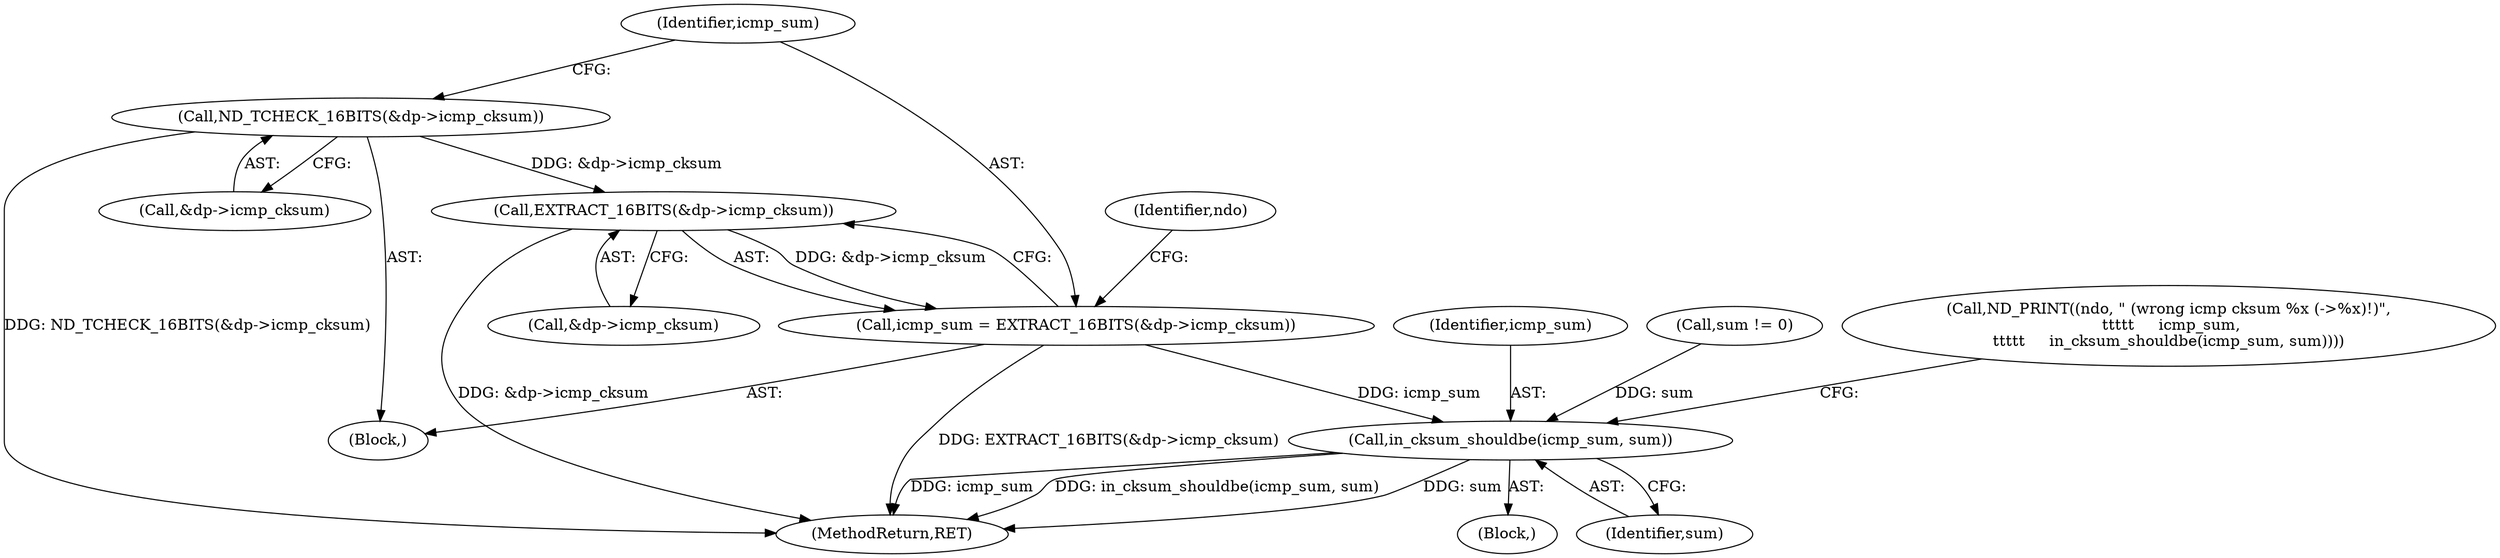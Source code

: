 digraph "0_tcpdump_1a1bce0526a77b62e41531b00f8bb5e21fd4f3a3@pointer" {
"1000920" [label="(Call,EXTRACT_16BITS(&dp->icmp_cksum))"];
"1000912" [label="(Call,ND_TCHECK_16BITS(&dp->icmp_cksum))"];
"1000918" [label="(Call,icmp_sum = EXTRACT_16BITS(&dp->icmp_cksum))"];
"1000932" [label="(Call,in_cksum_shouldbe(icmp_sum, sum))"];
"1000927" [label="(Identifier,ndo)"];
"1000921" [label="(Call,&dp->icmp_cksum)"];
"1000919" [label="(Identifier,icmp_sum)"];
"1000918" [label="(Call,icmp_sum = EXTRACT_16BITS(&dp->icmp_cksum))"];
"1000934" [label="(Identifier,sum)"];
"1000933" [label="(Identifier,icmp_sum)"];
"1000908" [label="(Call,sum != 0)"];
"1000911" [label="(Block,)"];
"1000913" [label="(Call,&dp->icmp_cksum)"];
"1001279" [label="(MethodReturn,RET)"];
"1000912" [label="(Call,ND_TCHECK_16BITS(&dp->icmp_cksum))"];
"1000932" [label="(Call,in_cksum_shouldbe(icmp_sum, sum))"];
"1000930" [label="(Block,)"];
"1000925" [label="(Call,ND_PRINT((ndo, \" (wrong icmp cksum %x (->%x)!)\",\n \t\t\t\t\t     icmp_sum,\n\t\t\t\t\t     in_cksum_shouldbe(icmp_sum, sum))))"];
"1000920" [label="(Call,EXTRACT_16BITS(&dp->icmp_cksum))"];
"1000920" -> "1000918"  [label="AST: "];
"1000920" -> "1000921"  [label="CFG: "];
"1000921" -> "1000920"  [label="AST: "];
"1000918" -> "1000920"  [label="CFG: "];
"1000920" -> "1001279"  [label="DDG: &dp->icmp_cksum"];
"1000920" -> "1000918"  [label="DDG: &dp->icmp_cksum"];
"1000912" -> "1000920"  [label="DDG: &dp->icmp_cksum"];
"1000912" -> "1000911"  [label="AST: "];
"1000912" -> "1000913"  [label="CFG: "];
"1000913" -> "1000912"  [label="AST: "];
"1000919" -> "1000912"  [label="CFG: "];
"1000912" -> "1001279"  [label="DDG: ND_TCHECK_16BITS(&dp->icmp_cksum)"];
"1000918" -> "1000911"  [label="AST: "];
"1000919" -> "1000918"  [label="AST: "];
"1000927" -> "1000918"  [label="CFG: "];
"1000918" -> "1001279"  [label="DDG: EXTRACT_16BITS(&dp->icmp_cksum)"];
"1000918" -> "1000932"  [label="DDG: icmp_sum"];
"1000932" -> "1000930"  [label="AST: "];
"1000932" -> "1000934"  [label="CFG: "];
"1000933" -> "1000932"  [label="AST: "];
"1000934" -> "1000932"  [label="AST: "];
"1000925" -> "1000932"  [label="CFG: "];
"1000932" -> "1001279"  [label="DDG: sum"];
"1000932" -> "1001279"  [label="DDG: icmp_sum"];
"1000932" -> "1001279"  [label="DDG: in_cksum_shouldbe(icmp_sum, sum)"];
"1000908" -> "1000932"  [label="DDG: sum"];
}

